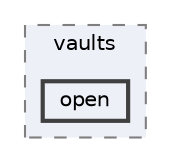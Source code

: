 digraph "open"
{
 // INTERACTIVE_SVG=YES
 // LATEX_PDF_SIZE
  bgcolor="transparent";
  edge [fontname=Helvetica,fontsize=10,labelfontname=Helvetica,labelfontsize=10];
  node [fontname=Helvetica,fontsize=10,shape=box,height=0.2,width=0.4];
  compound=true
  subgraph clusterdir_70146caf489da124cb62d78c6c45d9b4 {
    graph [ bgcolor="#edf0f7", pencolor="grey50", label="vaults", fontname=Helvetica,fontsize=10 style="filled,dashed", URL="dir_70146caf489da124cb62d78c6c45d9b4.html",tooltip=""]
  dir_be9e1a58faa4784a916b01f6240d0b76 [label="open", fillcolor="#edf0f7", color="grey25", style="filled,bold", URL="dir_be9e1a58faa4784a916b01f6240d0b76.html",tooltip=""];
  }
}
